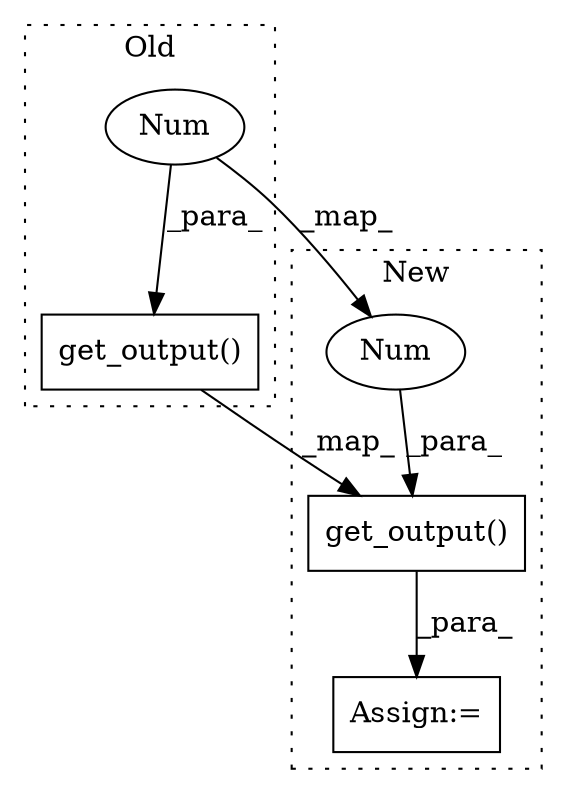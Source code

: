 digraph G {
subgraph cluster0 {
1 [label="get_output()" a="75" s="1487,1505" l="17,1" shape="box"];
4 [label="Num" a="76" s="1504" l="1" shape="ellipse"];
label = "Old";
style="dotted";
}
subgraph cluster1 {
2 [label="get_output()" a="75" s="1768,1786" l="17,1" shape="box"];
3 [label="Assign:=" a="68" s="2117" l="3" shape="box"];
5 [label="Num" a="76" s="1785" l="1" shape="ellipse"];
label = "New";
style="dotted";
}
1 -> 2 [label="_map_"];
2 -> 3 [label="_para_"];
4 -> 1 [label="_para_"];
4 -> 5 [label="_map_"];
5 -> 2 [label="_para_"];
}
